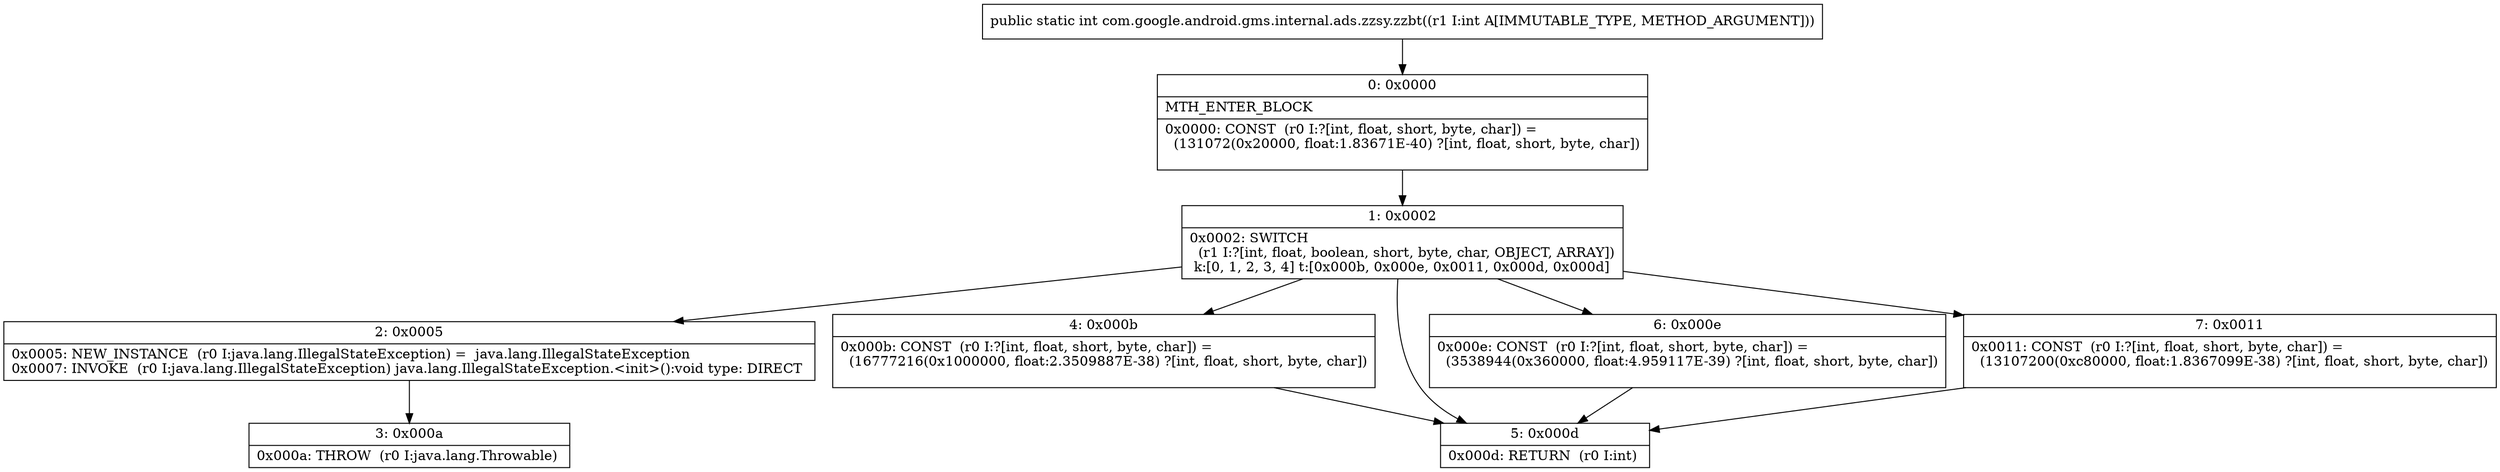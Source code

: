 digraph "CFG forcom.google.android.gms.internal.ads.zzsy.zzbt(I)I" {
Node_0 [shape=record,label="{0\:\ 0x0000|MTH_ENTER_BLOCK\l|0x0000: CONST  (r0 I:?[int, float, short, byte, char]) = \l  (131072(0x20000, float:1.83671E\-40) ?[int, float, short, byte, char])\l \l}"];
Node_1 [shape=record,label="{1\:\ 0x0002|0x0002: SWITCH  \l  (r1 I:?[int, float, boolean, short, byte, char, OBJECT, ARRAY])\l k:[0, 1, 2, 3, 4] t:[0x000b, 0x000e, 0x0011, 0x000d, 0x000d] \l}"];
Node_2 [shape=record,label="{2\:\ 0x0005|0x0005: NEW_INSTANCE  (r0 I:java.lang.IllegalStateException) =  java.lang.IllegalStateException \l0x0007: INVOKE  (r0 I:java.lang.IllegalStateException) java.lang.IllegalStateException.\<init\>():void type: DIRECT \l}"];
Node_3 [shape=record,label="{3\:\ 0x000a|0x000a: THROW  (r0 I:java.lang.Throwable) \l}"];
Node_4 [shape=record,label="{4\:\ 0x000b|0x000b: CONST  (r0 I:?[int, float, short, byte, char]) = \l  (16777216(0x1000000, float:2.3509887E\-38) ?[int, float, short, byte, char])\l \l}"];
Node_5 [shape=record,label="{5\:\ 0x000d|0x000d: RETURN  (r0 I:int) \l}"];
Node_6 [shape=record,label="{6\:\ 0x000e|0x000e: CONST  (r0 I:?[int, float, short, byte, char]) = \l  (3538944(0x360000, float:4.959117E\-39) ?[int, float, short, byte, char])\l \l}"];
Node_7 [shape=record,label="{7\:\ 0x0011|0x0011: CONST  (r0 I:?[int, float, short, byte, char]) = \l  (13107200(0xc80000, float:1.8367099E\-38) ?[int, float, short, byte, char])\l \l}"];
MethodNode[shape=record,label="{public static int com.google.android.gms.internal.ads.zzsy.zzbt((r1 I:int A[IMMUTABLE_TYPE, METHOD_ARGUMENT])) }"];
MethodNode -> Node_0;
Node_0 -> Node_1;
Node_1 -> Node_2;
Node_1 -> Node_4;
Node_1 -> Node_5;
Node_1 -> Node_6;
Node_1 -> Node_7;
Node_2 -> Node_3;
Node_4 -> Node_5;
Node_6 -> Node_5;
Node_7 -> Node_5;
}

